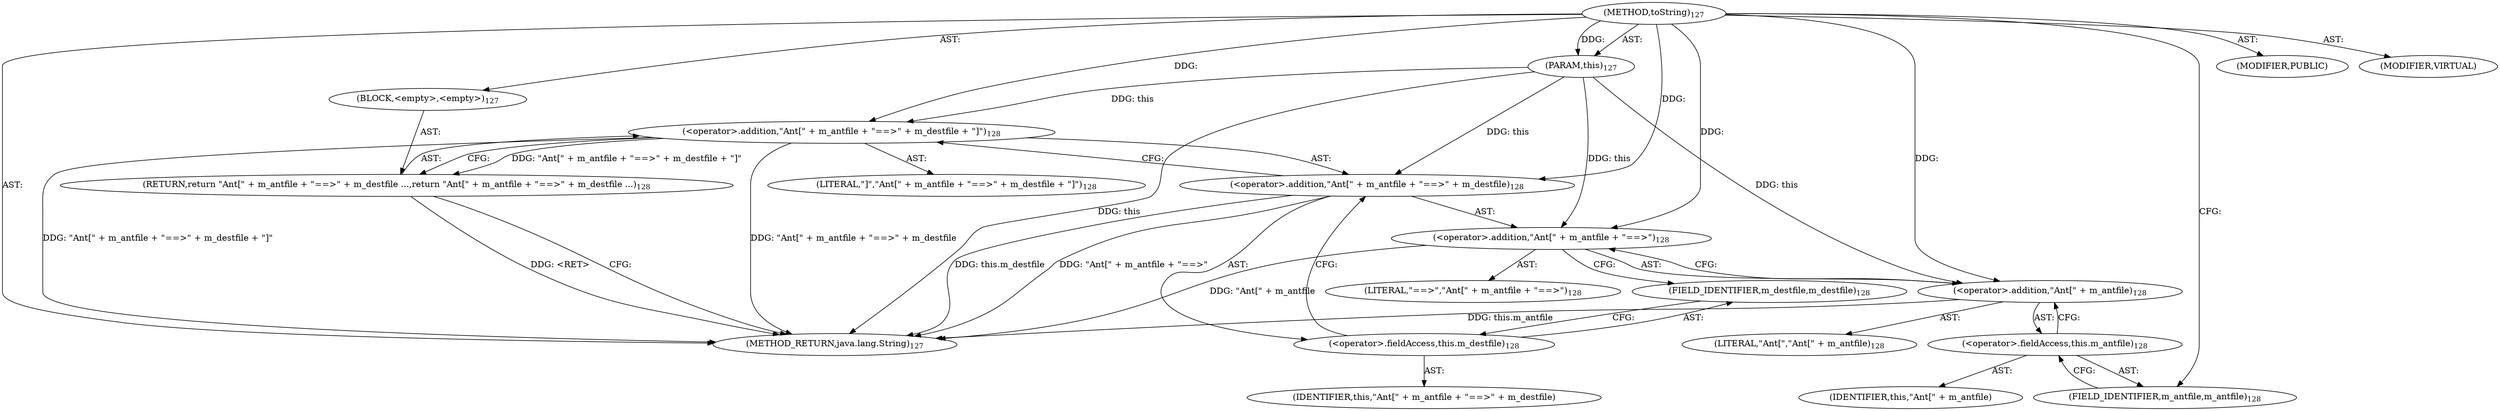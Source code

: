 digraph "toString" {  
"111669149701" [label = <(METHOD,toString)<SUB>127</SUB>> ]
"115964117002" [label = <(PARAM,this)<SUB>127</SUB>> ]
"25769803789" [label = <(BLOCK,&lt;empty&gt;,&lt;empty&gt;)<SUB>127</SUB>> ]
"146028888065" [label = <(RETURN,return &quot;Ant[&quot; + m_antfile + &quot;==&gt;&quot; + m_destfile ...,return &quot;Ant[&quot; + m_antfile + &quot;==&gt;&quot; + m_destfile ...)<SUB>128</SUB>> ]
"30064771116" [label = <(&lt;operator&gt;.addition,&quot;Ant[&quot; + m_antfile + &quot;==&gt;&quot; + m_destfile + &quot;]&quot;)<SUB>128</SUB>> ]
"30064771117" [label = <(&lt;operator&gt;.addition,&quot;Ant[&quot; + m_antfile + &quot;==&gt;&quot; + m_destfile)<SUB>128</SUB>> ]
"30064771118" [label = <(&lt;operator&gt;.addition,&quot;Ant[&quot; + m_antfile + &quot;==&gt;&quot;)<SUB>128</SUB>> ]
"30064771119" [label = <(&lt;operator&gt;.addition,&quot;Ant[&quot; + m_antfile)<SUB>128</SUB>> ]
"90194313223" [label = <(LITERAL,&quot;Ant[&quot;,&quot;Ant[&quot; + m_antfile)<SUB>128</SUB>> ]
"30064771120" [label = <(&lt;operator&gt;.fieldAccess,this.m_antfile)<SUB>128</SUB>> ]
"68719476774" [label = <(IDENTIFIER,this,&quot;Ant[&quot; + m_antfile)> ]
"55834574858" [label = <(FIELD_IDENTIFIER,m_antfile,m_antfile)<SUB>128</SUB>> ]
"90194313224" [label = <(LITERAL,&quot;==&gt;&quot;,&quot;Ant[&quot; + m_antfile + &quot;==&gt;&quot;)<SUB>128</SUB>> ]
"30064771121" [label = <(&lt;operator&gt;.fieldAccess,this.m_destfile)<SUB>128</SUB>> ]
"68719476775" [label = <(IDENTIFIER,this,&quot;Ant[&quot; + m_antfile + &quot;==&gt;&quot; + m_destfile)> ]
"55834574859" [label = <(FIELD_IDENTIFIER,m_destfile,m_destfile)<SUB>128</SUB>> ]
"90194313225" [label = <(LITERAL,&quot;]&quot;,&quot;Ant[&quot; + m_antfile + &quot;==&gt;&quot; + m_destfile + &quot;]&quot;)<SUB>128</SUB>> ]
"133143986189" [label = <(MODIFIER,PUBLIC)> ]
"133143986190" [label = <(MODIFIER,VIRTUAL)> ]
"128849018885" [label = <(METHOD_RETURN,java.lang.String)<SUB>127</SUB>> ]
  "111669149701" -> "115964117002"  [ label = "AST: "] 
  "111669149701" -> "25769803789"  [ label = "AST: "] 
  "111669149701" -> "133143986189"  [ label = "AST: "] 
  "111669149701" -> "133143986190"  [ label = "AST: "] 
  "111669149701" -> "128849018885"  [ label = "AST: "] 
  "25769803789" -> "146028888065"  [ label = "AST: "] 
  "146028888065" -> "30064771116"  [ label = "AST: "] 
  "30064771116" -> "30064771117"  [ label = "AST: "] 
  "30064771116" -> "90194313225"  [ label = "AST: "] 
  "30064771117" -> "30064771118"  [ label = "AST: "] 
  "30064771117" -> "30064771121"  [ label = "AST: "] 
  "30064771118" -> "30064771119"  [ label = "AST: "] 
  "30064771118" -> "90194313224"  [ label = "AST: "] 
  "30064771119" -> "90194313223"  [ label = "AST: "] 
  "30064771119" -> "30064771120"  [ label = "AST: "] 
  "30064771120" -> "68719476774"  [ label = "AST: "] 
  "30064771120" -> "55834574858"  [ label = "AST: "] 
  "30064771121" -> "68719476775"  [ label = "AST: "] 
  "30064771121" -> "55834574859"  [ label = "AST: "] 
  "146028888065" -> "128849018885"  [ label = "CFG: "] 
  "30064771116" -> "146028888065"  [ label = "CFG: "] 
  "30064771117" -> "30064771116"  [ label = "CFG: "] 
  "30064771118" -> "55834574859"  [ label = "CFG: "] 
  "30064771121" -> "30064771117"  [ label = "CFG: "] 
  "30064771119" -> "30064771118"  [ label = "CFG: "] 
  "55834574859" -> "30064771121"  [ label = "CFG: "] 
  "30064771120" -> "30064771119"  [ label = "CFG: "] 
  "55834574858" -> "30064771120"  [ label = "CFG: "] 
  "111669149701" -> "55834574858"  [ label = "CFG: "] 
  "146028888065" -> "128849018885"  [ label = "DDG: &lt;RET&gt;"] 
  "115964117002" -> "128849018885"  [ label = "DDG: this"] 
  "30064771119" -> "128849018885"  [ label = "DDG: this.m_antfile"] 
  "30064771118" -> "128849018885"  [ label = "DDG: &quot;Ant[&quot; + m_antfile"] 
  "30064771117" -> "128849018885"  [ label = "DDG: &quot;Ant[&quot; + m_antfile + &quot;==&gt;&quot;"] 
  "30064771117" -> "128849018885"  [ label = "DDG: this.m_destfile"] 
  "30064771116" -> "128849018885"  [ label = "DDG: &quot;Ant[&quot; + m_antfile + &quot;==&gt;&quot; + m_destfile"] 
  "30064771116" -> "128849018885"  [ label = "DDG: &quot;Ant[&quot; + m_antfile + &quot;==&gt;&quot; + m_destfile + &quot;]&quot;"] 
  "111669149701" -> "115964117002"  [ label = "DDG: "] 
  "30064771116" -> "146028888065"  [ label = "DDG: &quot;Ant[&quot; + m_antfile + &quot;==&gt;&quot; + m_destfile + &quot;]&quot;"] 
  "111669149701" -> "30064771116"  [ label = "DDG: "] 
  "115964117002" -> "30064771116"  [ label = "DDG: this"] 
  "111669149701" -> "30064771117"  [ label = "DDG: "] 
  "115964117002" -> "30064771117"  [ label = "DDG: this"] 
  "111669149701" -> "30064771118"  [ label = "DDG: "] 
  "115964117002" -> "30064771118"  [ label = "DDG: this"] 
  "111669149701" -> "30064771119"  [ label = "DDG: "] 
  "115964117002" -> "30064771119"  [ label = "DDG: this"] 
}
